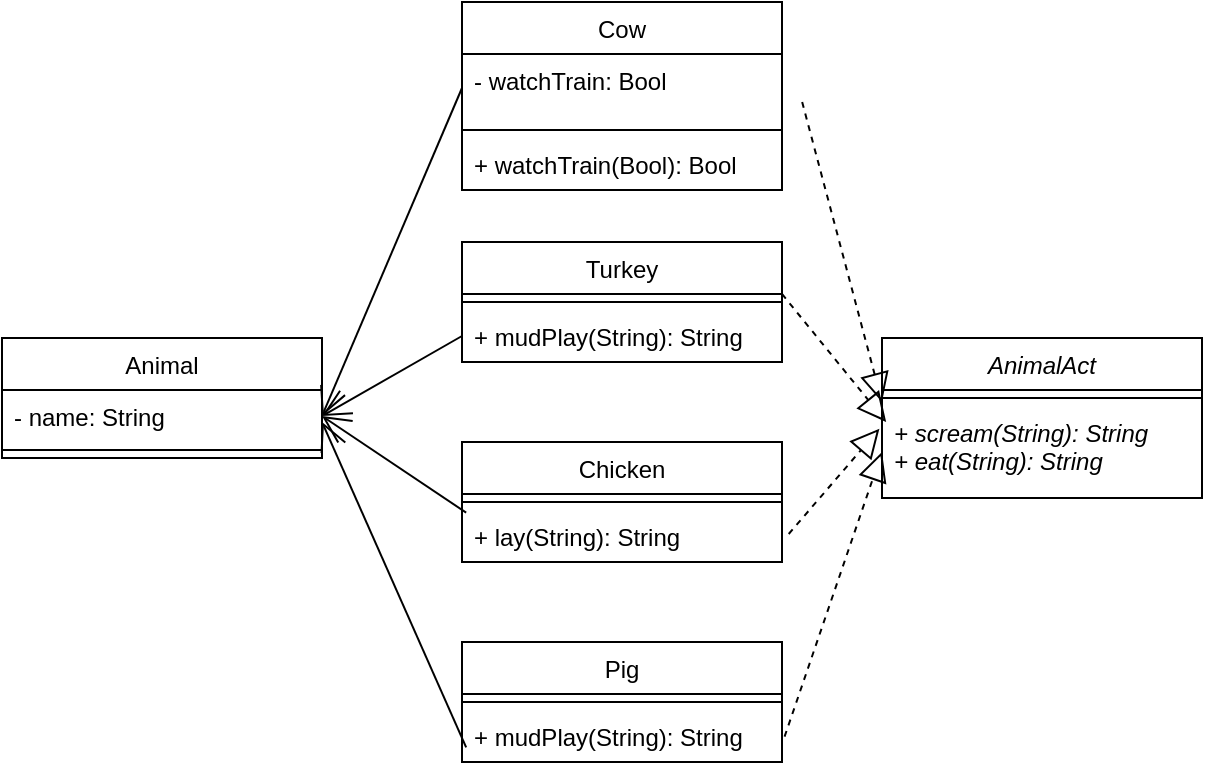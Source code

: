 <mxfile version="14.5.4" type="github">
  <diagram id="7LXnOxf6NiID_ztlwNE3" name="Page-1">
    <mxGraphModel dx="2062" dy="1123" grid="1" gridSize="10" guides="1" tooltips="1" connect="1" arrows="1" fold="1" page="1" pageScale="1" pageWidth="827" pageHeight="1169" math="0" shadow="0">
      <root>
        <mxCell id="0" />
        <mxCell id="1" parent="0" />
        <mxCell id="THNoNQ1EpEreTjVQ4AFf-19" value="AnimalAct" style="swimlane;fontStyle=2;align=center;verticalAlign=top;childLayout=stackLayout;horizontal=1;startSize=26;horizontalStack=0;resizeParent=1;resizeParentMax=0;resizeLast=0;collapsible=1;marginBottom=0;" vertex="1" parent="1">
          <mxGeometry x="450" y="328" width="160" height="80" as="geometry" />
        </mxCell>
        <mxCell id="THNoNQ1EpEreTjVQ4AFf-21" value="" style="line;strokeWidth=1;fillColor=none;align=left;verticalAlign=middle;spacingTop=-1;spacingLeft=3;spacingRight=3;rotatable=0;labelPosition=right;points=[];portConstraint=eastwest;" vertex="1" parent="THNoNQ1EpEreTjVQ4AFf-19">
          <mxGeometry y="26" width="160" height="8" as="geometry" />
        </mxCell>
        <mxCell id="THNoNQ1EpEreTjVQ4AFf-22" value="+ scream(String): String&#xa;+ eat(String): String" style="text;strokeColor=none;fillColor=none;align=left;verticalAlign=top;spacingLeft=4;spacingRight=4;overflow=hidden;rotatable=0;points=[[0,0.5],[1,0.5]];portConstraint=eastwest;fontStyle=2" vertex="1" parent="THNoNQ1EpEreTjVQ4AFf-19">
          <mxGeometry y="34" width="160" height="46" as="geometry" />
        </mxCell>
        <mxCell id="THNoNQ1EpEreTjVQ4AFf-23" value="Pig" style="swimlane;fontStyle=0;align=center;verticalAlign=top;childLayout=stackLayout;horizontal=1;startSize=26;horizontalStack=0;resizeParent=1;resizeParentMax=0;resizeLast=0;collapsible=1;marginBottom=0;" vertex="1" parent="1">
          <mxGeometry x="240" y="480" width="160" height="60" as="geometry" />
        </mxCell>
        <mxCell id="THNoNQ1EpEreTjVQ4AFf-25" value="" style="line;strokeWidth=1;fillColor=none;align=left;verticalAlign=middle;spacingTop=-1;spacingLeft=3;spacingRight=3;rotatable=0;labelPosition=right;points=[];portConstraint=eastwest;" vertex="1" parent="THNoNQ1EpEreTjVQ4AFf-23">
          <mxGeometry y="26" width="160" height="8" as="geometry" />
        </mxCell>
        <mxCell id="THNoNQ1EpEreTjVQ4AFf-26" value="+ mudPlay(String): String" style="text;strokeColor=none;fillColor=none;align=left;verticalAlign=top;spacingLeft=4;spacingRight=4;overflow=hidden;rotatable=0;points=[[0,0.5],[1,0.5]];portConstraint=eastwest;" vertex="1" parent="THNoNQ1EpEreTjVQ4AFf-23">
          <mxGeometry y="34" width="160" height="26" as="geometry" />
        </mxCell>
        <mxCell id="THNoNQ1EpEreTjVQ4AFf-27" value="" style="endArrow=block;dashed=1;endFill=0;endSize=12;html=1;exitX=1.008;exitY=0.821;exitDx=0;exitDy=0;exitPerimeter=0;entryX=0;entryY=0.5;entryDx=0;entryDy=0;" edge="1" parent="1" target="THNoNQ1EpEreTjVQ4AFf-22">
          <mxGeometry width="160" relative="1" as="geometry">
            <mxPoint x="401.28" y="527.346" as="sourcePoint" />
            <mxPoint x="490" y="610" as="targetPoint" />
          </mxGeometry>
        </mxCell>
        <mxCell id="THNoNQ1EpEreTjVQ4AFf-28" value="Chicken" style="swimlane;fontStyle=0;align=center;verticalAlign=top;childLayout=stackLayout;horizontal=1;startSize=26;horizontalStack=0;resizeParent=1;resizeParentMax=0;resizeLast=0;collapsible=1;marginBottom=0;" vertex="1" parent="1">
          <mxGeometry x="240" y="380" width="160" height="60" as="geometry" />
        </mxCell>
        <mxCell id="THNoNQ1EpEreTjVQ4AFf-30" value="" style="line;strokeWidth=1;fillColor=none;align=left;verticalAlign=middle;spacingTop=-1;spacingLeft=3;spacingRight=3;rotatable=0;labelPosition=right;points=[];portConstraint=eastwest;" vertex="1" parent="THNoNQ1EpEreTjVQ4AFf-28">
          <mxGeometry y="26" width="160" height="8" as="geometry" />
        </mxCell>
        <mxCell id="THNoNQ1EpEreTjVQ4AFf-31" value="+ lay(String): String" style="text;strokeColor=none;fillColor=none;align=left;verticalAlign=top;spacingLeft=4;spacingRight=4;overflow=hidden;rotatable=0;points=[[0,0.5],[1,0.5]];portConstraint=eastwest;" vertex="1" parent="THNoNQ1EpEreTjVQ4AFf-28">
          <mxGeometry y="34" width="160" height="26" as="geometry" />
        </mxCell>
        <mxCell id="THNoNQ1EpEreTjVQ4AFf-32" value="" style="endArrow=block;dashed=1;endFill=0;endSize=12;html=1;exitX=1.021;exitY=0.769;exitDx=0;exitDy=0;exitPerimeter=0;entryX=-0.008;entryY=0.246;entryDx=0;entryDy=0;entryPerimeter=0;" edge="1" parent="1" target="THNoNQ1EpEreTjVQ4AFf-22">
          <mxGeometry width="160" relative="1" as="geometry">
            <mxPoint x="403.36" y="425.994" as="sourcePoint" />
            <mxPoint x="490" y="610" as="targetPoint" />
          </mxGeometry>
        </mxCell>
        <mxCell id="THNoNQ1EpEreTjVQ4AFf-33" value="Turkey" style="swimlane;fontStyle=0;align=center;verticalAlign=top;childLayout=stackLayout;horizontal=1;startSize=26;horizontalStack=0;resizeParent=1;resizeParentMax=0;resizeLast=0;collapsible=1;marginBottom=0;" vertex="1" parent="1">
          <mxGeometry x="240" y="280" width="160" height="60" as="geometry" />
        </mxCell>
        <mxCell id="THNoNQ1EpEreTjVQ4AFf-35" value="" style="line;strokeWidth=1;fillColor=none;align=left;verticalAlign=middle;spacingTop=-1;spacingLeft=3;spacingRight=3;rotatable=0;labelPosition=right;points=[];portConstraint=eastwest;" vertex="1" parent="THNoNQ1EpEreTjVQ4AFf-33">
          <mxGeometry y="26" width="160" height="8" as="geometry" />
        </mxCell>
        <mxCell id="THNoNQ1EpEreTjVQ4AFf-36" value="+ mudPlay(String): String" style="text;strokeColor=none;fillColor=none;align=left;verticalAlign=top;spacingLeft=4;spacingRight=4;overflow=hidden;rotatable=0;points=[[0,0.5],[1,0.5]];portConstraint=eastwest;" vertex="1" parent="THNoNQ1EpEreTjVQ4AFf-33">
          <mxGeometry y="34" width="160" height="26" as="geometry" />
        </mxCell>
        <mxCell id="THNoNQ1EpEreTjVQ4AFf-37" value="" style="endArrow=block;dashed=1;endFill=0;endSize=12;html=1;exitX=1;exitY=-0.308;exitDx=0;exitDy=0;exitPerimeter=0;entryX=0.013;entryY=0.174;entryDx=0;entryDy=0;entryPerimeter=0;" edge="1" parent="1" source="THNoNQ1EpEreTjVQ4AFf-36" target="THNoNQ1EpEreTjVQ4AFf-22">
          <mxGeometry width="160" relative="1" as="geometry">
            <mxPoint x="430" y="610" as="sourcePoint" />
            <mxPoint x="590" y="610" as="targetPoint" />
          </mxGeometry>
        </mxCell>
        <mxCell id="THNoNQ1EpEreTjVQ4AFf-38" value="Cow" style="swimlane;fontStyle=0;align=center;verticalAlign=top;childLayout=stackLayout;horizontal=1;startSize=26;horizontalStack=0;resizeParent=1;resizeParentMax=0;resizeLast=0;collapsible=1;marginBottom=0;" vertex="1" parent="1">
          <mxGeometry x="240" y="160" width="160" height="94" as="geometry" />
        </mxCell>
        <mxCell id="THNoNQ1EpEreTjVQ4AFf-39" value="- watchTrain: Bool" style="text;strokeColor=none;fillColor=none;align=left;verticalAlign=top;spacingLeft=4;spacingRight=4;overflow=hidden;rotatable=0;points=[[0,0.5],[1,0.5]];portConstraint=eastwest;" vertex="1" parent="THNoNQ1EpEreTjVQ4AFf-38">
          <mxGeometry y="26" width="160" height="34" as="geometry" />
        </mxCell>
        <mxCell id="THNoNQ1EpEreTjVQ4AFf-40" value="" style="line;strokeWidth=1;fillColor=none;align=left;verticalAlign=middle;spacingTop=-1;spacingLeft=3;spacingRight=3;rotatable=0;labelPosition=right;points=[];portConstraint=eastwest;" vertex="1" parent="THNoNQ1EpEreTjVQ4AFf-38">
          <mxGeometry y="60" width="160" height="8" as="geometry" />
        </mxCell>
        <mxCell id="THNoNQ1EpEreTjVQ4AFf-41" value="+ watchTrain(Bool): Bool" style="text;strokeColor=none;fillColor=none;align=left;verticalAlign=top;spacingLeft=4;spacingRight=4;overflow=hidden;rotatable=0;points=[[0,0.5],[1,0.5]];portConstraint=eastwest;" vertex="1" parent="THNoNQ1EpEreTjVQ4AFf-38">
          <mxGeometry y="68" width="160" height="26" as="geometry" />
        </mxCell>
        <mxCell id="THNoNQ1EpEreTjVQ4AFf-43" value="" style="endArrow=block;dashed=1;endFill=0;endSize=12;html=1;exitX=1.063;exitY=0.706;exitDx=0;exitDy=0;exitPerimeter=0;" edge="1" parent="1" source="THNoNQ1EpEreTjVQ4AFf-39">
          <mxGeometry width="160" relative="1" as="geometry">
            <mxPoint x="450" y="230" as="sourcePoint" />
            <mxPoint x="450" y="360" as="targetPoint" />
          </mxGeometry>
        </mxCell>
        <mxCell id="THNoNQ1EpEreTjVQ4AFf-44" value="Animal" style="swimlane;fontStyle=0;align=center;verticalAlign=top;childLayout=stackLayout;horizontal=1;startSize=26;horizontalStack=0;resizeParent=1;resizeParentMax=0;resizeLast=0;collapsible=1;marginBottom=0;" vertex="1" parent="1">
          <mxGeometry x="10" y="328" width="160" height="60" as="geometry" />
        </mxCell>
        <mxCell id="THNoNQ1EpEreTjVQ4AFf-45" value="- name: String" style="text;strokeColor=none;fillColor=none;align=left;verticalAlign=top;spacingLeft=4;spacingRight=4;overflow=hidden;rotatable=0;points=[[0,0.5],[1,0.5]];portConstraint=eastwest;" vertex="1" parent="THNoNQ1EpEreTjVQ4AFf-44">
          <mxGeometry y="26" width="160" height="26" as="geometry" />
        </mxCell>
        <mxCell id="THNoNQ1EpEreTjVQ4AFf-46" value="" style="line;strokeWidth=1;fillColor=none;align=left;verticalAlign=middle;spacingTop=-1;spacingLeft=3;spacingRight=3;rotatable=0;labelPosition=right;points=[];portConstraint=eastwest;" vertex="1" parent="THNoNQ1EpEreTjVQ4AFf-44">
          <mxGeometry y="52" width="160" height="8" as="geometry" />
        </mxCell>
        <mxCell id="THNoNQ1EpEreTjVQ4AFf-52" value="" style="endArrow=open;endFill=1;endSize=12;html=1;exitX=0;exitY=0.5;exitDx=0;exitDy=0;entryX=1;entryY=0.5;entryDx=0;entryDy=0;" edge="1" parent="1" source="THNoNQ1EpEreTjVQ4AFf-39" target="THNoNQ1EpEreTjVQ4AFf-45">
          <mxGeometry width="160" relative="1" as="geometry">
            <mxPoint x="50" y="260" as="sourcePoint" />
            <mxPoint x="210" y="260" as="targetPoint" />
          </mxGeometry>
        </mxCell>
        <mxCell id="THNoNQ1EpEreTjVQ4AFf-53" value="" style="endArrow=open;endFill=1;endSize=12;html=1;exitX=0;exitY=0.5;exitDx=0;exitDy=0;entryX=1;entryY=0.5;entryDx=0;entryDy=0;" edge="1" parent="1" source="THNoNQ1EpEreTjVQ4AFf-36" target="THNoNQ1EpEreTjVQ4AFf-45">
          <mxGeometry width="160" relative="1" as="geometry">
            <mxPoint x="60" y="780" as="sourcePoint" />
            <mxPoint x="220" y="780" as="targetPoint" />
          </mxGeometry>
        </mxCell>
        <mxCell id="THNoNQ1EpEreTjVQ4AFf-54" value="" style="endArrow=open;endFill=1;endSize=12;html=1;exitX=0.013;exitY=0.051;exitDx=0;exitDy=0;exitPerimeter=0;entryX=1;entryY=0.5;entryDx=0;entryDy=0;" edge="1" parent="1" source="THNoNQ1EpEreTjVQ4AFf-31" target="THNoNQ1EpEreTjVQ4AFf-45">
          <mxGeometry width="160" relative="1" as="geometry">
            <mxPoint x="100" y="630" as="sourcePoint" />
            <mxPoint x="260" y="630" as="targetPoint" />
          </mxGeometry>
        </mxCell>
        <mxCell id="THNoNQ1EpEreTjVQ4AFf-55" value="" style="endArrow=open;endFill=1;endSize=12;html=1;exitX=0.013;exitY=1.026;exitDx=0;exitDy=0;exitPerimeter=0;" edge="1" parent="1">
          <mxGeometry width="160" relative="1" as="geometry">
            <mxPoint x="242.08" y="532.676" as="sourcePoint" />
            <mxPoint x="170" y="370" as="targetPoint" />
          </mxGeometry>
        </mxCell>
      </root>
    </mxGraphModel>
  </diagram>
</mxfile>
